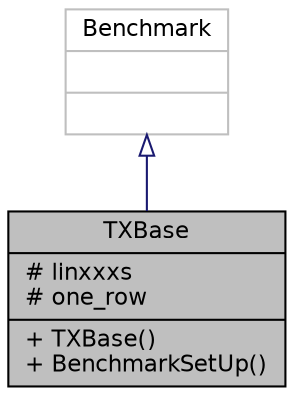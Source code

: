digraph "TXBase"
{
  edge [fontname="Helvetica",fontsize="11",labelfontname="Helvetica",labelfontsize="11"];
  node [fontname="Helvetica",fontsize="11",shape=record];
  Node1 [label="{TXBase\n|# linxxxs\l# one_row\l|+ TXBase()\l+ BenchmarkSetUp()\l}",height=0.2,width=0.4,color="black", fillcolor="grey75", style="filled" fontcolor="black"];
  Node2 -> Node1 [dir="back",color="midnightblue",fontsize="11",style="solid",arrowtail="onormal",fontname="Helvetica"];
  Node2 [label="{Benchmark\n||}",height=0.2,width=0.4,color="grey75", fillcolor="white", style="filled"];
}
